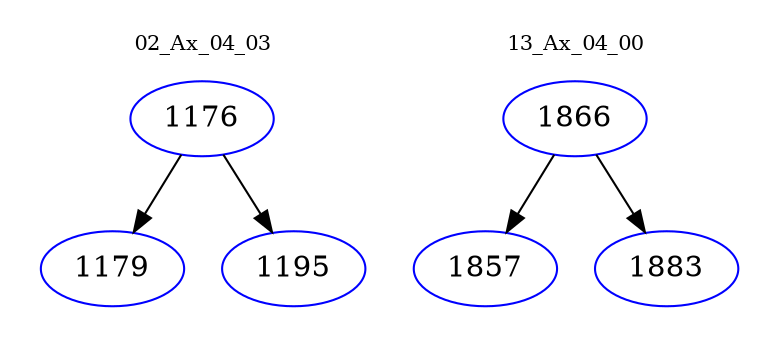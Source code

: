 digraph{
subgraph cluster_0 {
color = white
label = "02_Ax_04_03";
fontsize=10;
T0_1176 [label="1176", color="blue"]
T0_1176 -> T0_1179 [color="black"]
T0_1179 [label="1179", color="blue"]
T0_1176 -> T0_1195 [color="black"]
T0_1195 [label="1195", color="blue"]
}
subgraph cluster_1 {
color = white
label = "13_Ax_04_00";
fontsize=10;
T1_1866 [label="1866", color="blue"]
T1_1866 -> T1_1857 [color="black"]
T1_1857 [label="1857", color="blue"]
T1_1866 -> T1_1883 [color="black"]
T1_1883 [label="1883", color="blue"]
}
}

